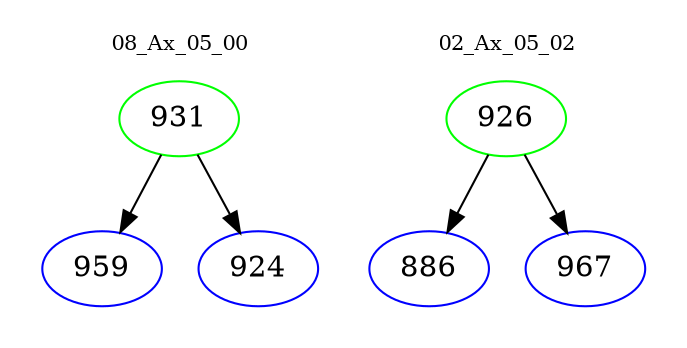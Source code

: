 digraph{
subgraph cluster_0 {
color = white
label = "08_Ax_05_00";
fontsize=10;
T0_931 [label="931", color="green"]
T0_931 -> T0_959 [color="black"]
T0_959 [label="959", color="blue"]
T0_931 -> T0_924 [color="black"]
T0_924 [label="924", color="blue"]
}
subgraph cluster_1 {
color = white
label = "02_Ax_05_02";
fontsize=10;
T1_926 [label="926", color="green"]
T1_926 -> T1_886 [color="black"]
T1_886 [label="886", color="blue"]
T1_926 -> T1_967 [color="black"]
T1_967 [label="967", color="blue"]
}
}
